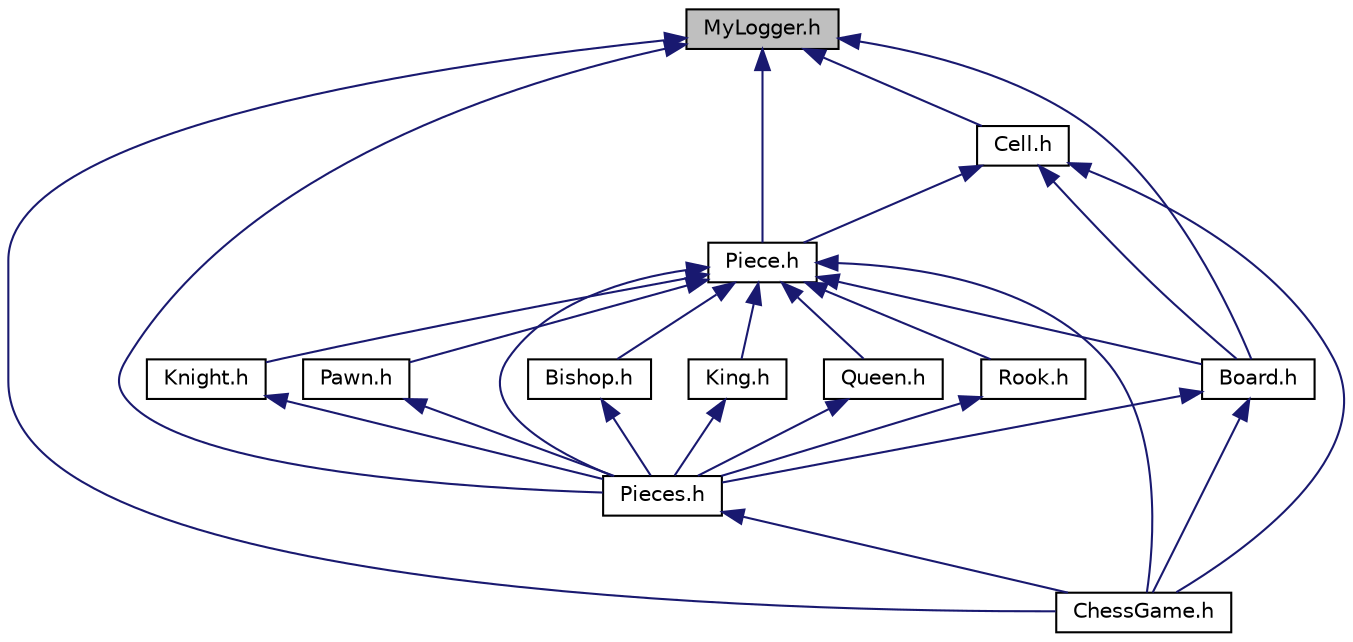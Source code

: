 digraph G
{
  bgcolor="transparent";
  edge [fontname="Helvetica",fontsize="10",labelfontname="Helvetica",labelfontsize="10"];
  node [fontname="Helvetica",fontsize="10",shape=record];
  Node1 [label="MyLogger.h",height=0.2,width=0.4,color="black", fillcolor="grey75", style="filled" fontcolor="black"];
  Node1 -> Node2 [dir=back,color="midnightblue",fontsize="10",style="solid",fontname="Helvetica"];
  Node2 [label="Cell.h",height=0.2,width=0.4,color="black",URL="$d2/d56/Cell_8h.html",tooltip="An interface for the Cell class."];
  Node2 -> Node3 [dir=back,color="midnightblue",fontsize="10",style="solid",fontname="Helvetica"];
  Node3 [label="Piece.h",height=0.2,width=0.4,color="black",URL="$db/dc9/Piece_8h.html",tooltip="A virtual interface for the Piece class."];
  Node3 -> Node4 [dir=back,color="midnightblue",fontsize="10",style="solid",fontname="Helvetica"];
  Node4 [label="Bishop.h",height=0.2,width=0.4,color="black",URL="$db/dcb/Bishop_8h.html",tooltip="An interface for the Bishop class."];
  Node4 -> Node5 [dir=back,color="midnightblue",fontsize="10",style="solid",fontname="Helvetica"];
  Node5 [label="Pieces.h",height=0.2,width=0.4,color="black",URL="$d8/d5b/Pieces_8h.html",tooltip="An interface for the Pieces class, a structured container of Piece objects."];
  Node5 -> Node6 [dir=back,color="midnightblue",fontsize="10",style="solid",fontname="Helvetica"];
  Node6 [label="ChessGame.h",height=0.2,width=0.4,color="black",URL="$df/d35/ChessGame_8h.html",tooltip="Interface for the ChessGame class."];
  Node3 -> Node7 [dir=back,color="midnightblue",fontsize="10",style="solid",fontname="Helvetica"];
  Node7 [label="Board.h",height=0.2,width=0.4,color="black",URL="$dd/dd3/Board_8h.html",tooltip="An interface for the Board class."];
  Node7 -> Node5 [dir=back,color="midnightblue",fontsize="10",style="solid",fontname="Helvetica"];
  Node7 -> Node6 [dir=back,color="midnightblue",fontsize="10",style="solid",fontname="Helvetica"];
  Node3 -> Node6 [dir=back,color="midnightblue",fontsize="10",style="solid",fontname="Helvetica"];
  Node3 -> Node5 [dir=back,color="midnightblue",fontsize="10",style="solid",fontname="Helvetica"];
  Node3 -> Node8 [dir=back,color="midnightblue",fontsize="10",style="solid",fontname="Helvetica"];
  Node8 [label="King.h",height=0.2,width=0.4,color="black",URL="$dc/d73/King_8h.html",tooltip="An interface for the King class."];
  Node8 -> Node5 [dir=back,color="midnightblue",fontsize="10",style="solid",fontname="Helvetica"];
  Node3 -> Node9 [dir=back,color="midnightblue",fontsize="10",style="solid",fontname="Helvetica"];
  Node9 [label="Queen.h",height=0.2,width=0.4,color="black",URL="$da/d8e/Queen_8h.html",tooltip="An interface for the Queen class."];
  Node9 -> Node5 [dir=back,color="midnightblue",fontsize="10",style="solid",fontname="Helvetica"];
  Node3 -> Node10 [dir=back,color="midnightblue",fontsize="10",style="solid",fontname="Helvetica"];
  Node10 [label="Rook.h",height=0.2,width=0.4,color="black",URL="$d0/d64/Rook_8h.html",tooltip="An interface for the Rook class."];
  Node10 -> Node5 [dir=back,color="midnightblue",fontsize="10",style="solid",fontname="Helvetica"];
  Node3 -> Node11 [dir=back,color="midnightblue",fontsize="10",style="solid",fontname="Helvetica"];
  Node11 [label="Knight.h",height=0.2,width=0.4,color="black",URL="$d1/d25/Knight_8h.html",tooltip="An interface for the Knight class."];
  Node11 -> Node5 [dir=back,color="midnightblue",fontsize="10",style="solid",fontname="Helvetica"];
  Node3 -> Node12 [dir=back,color="midnightblue",fontsize="10",style="solid",fontname="Helvetica"];
  Node12 [label="Pawn.h",height=0.2,width=0.4,color="black",URL="$db/d0a/Pawn_8h.html",tooltip="An interface for the Pawn class."];
  Node12 -> Node5 [dir=back,color="midnightblue",fontsize="10",style="solid",fontname="Helvetica"];
  Node2 -> Node7 [dir=back,color="midnightblue",fontsize="10",style="solid",fontname="Helvetica"];
  Node2 -> Node6 [dir=back,color="midnightblue",fontsize="10",style="solid",fontname="Helvetica"];
  Node1 -> Node3 [dir=back,color="midnightblue",fontsize="10",style="solid",fontname="Helvetica"];
  Node1 -> Node7 [dir=back,color="midnightblue",fontsize="10",style="solid",fontname="Helvetica"];
  Node1 -> Node5 [dir=back,color="midnightblue",fontsize="10",style="solid",fontname="Helvetica"];
  Node1 -> Node6 [dir=back,color="midnightblue",fontsize="10",style="solid",fontname="Helvetica"];
}
